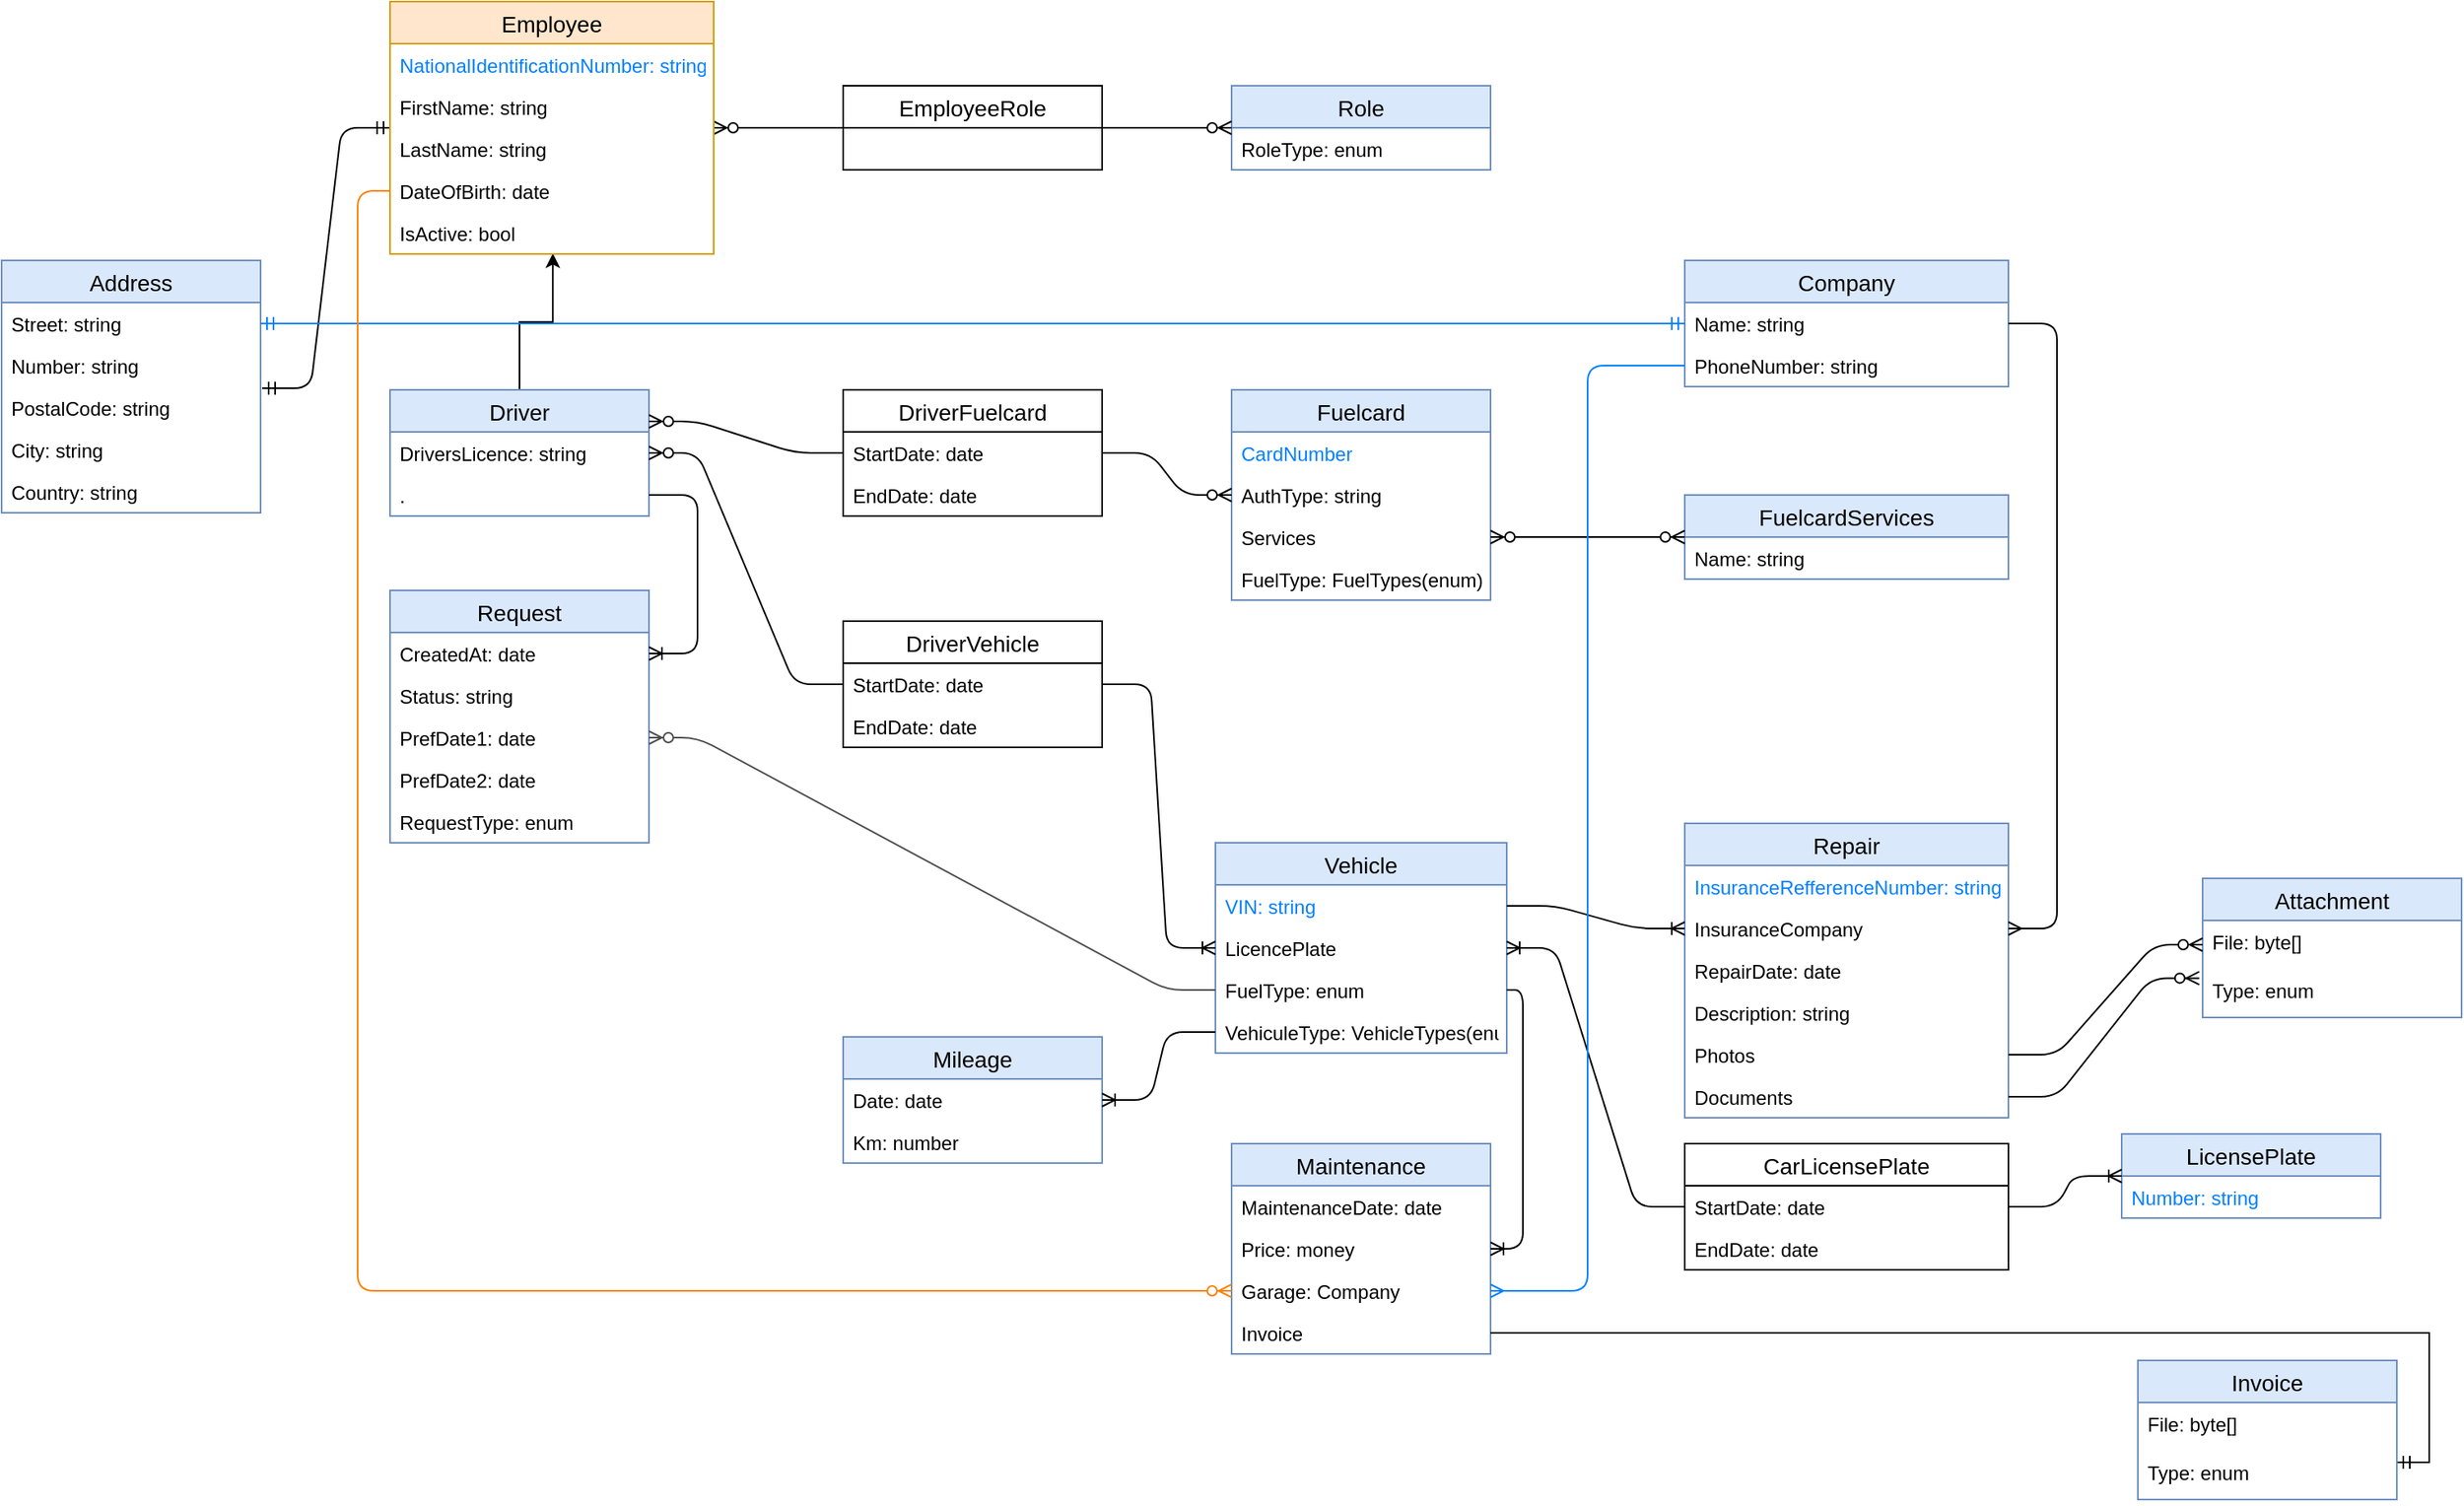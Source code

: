 <mxfile version="14.8.2" type="onedrive"><diagram name="Page-1" id="c4acf3e9-155e-7222-9cf6-157b1a14988f"><mxGraphModel dx="748" dy="2029" grid="1" gridSize="10" guides="1" tooltips="1" connect="1" arrows="1" fold="1" page="1" pageScale="1" pageWidth="827" pageHeight="1169" background="none" math="0" shadow="0"><root><mxCell id="0"/><mxCell id="1" parent="0"/><mxCell id="3hAh322yCiHwsgHd65sa-9" style="edgeStyle=orthogonalEdgeStyle;rounded=0;orthogonalLoop=1;jettySize=auto;html=1;exitX=0.5;exitY=0;exitDx=0;exitDy=0;entryX=0.503;entryY=0.985;entryDx=0;entryDy=0;entryPerimeter=0;fontColor=#000000;endArrow=classic;endFill=1;" parent="1" source="kJI3ekk7e_RKIk44Bg1D-1" target="3hAh322yCiHwsgHd65sa-8" edge="1"><mxGeometry relative="1" as="geometry"/></mxCell><mxCell id="kJI3ekk7e_RKIk44Bg1D-1" value="Driver" style="swimlane;fontStyle=0;childLayout=stackLayout;horizontal=1;startSize=26;fillColor=#dae8fc;horizontalStack=0;resizeParent=1;resizeParentMax=0;resizeLast=0;collapsible=1;marginBottom=0;fontSize=14;strokeColor=#6c8ebf;" parent="1" vertex="1"><mxGeometry x="320" y="160" width="160" height="78" as="geometry"/></mxCell><mxCell id="kJI3ekk7e_RKIk44Bg1D-7" value="  DriversLicence: string" style="text;strokeColor=none;fillColor=none;align=left;verticalAlign=top;spacingLeft=4;spacingRight=4;overflow=hidden;rotatable=0;points=[[0,0.5],[1,0.5]];portConstraint=eastwest;" parent="kJI3ekk7e_RKIk44Bg1D-1" vertex="1"><mxGeometry y="26" width="160" height="26" as="geometry"/></mxCell><mxCell id="3hAh322yCiHwsgHd65sa-13" value="." style="text;strokeColor=none;fillColor=none;align=left;verticalAlign=top;spacingLeft=4;spacingRight=4;overflow=hidden;rotatable=0;points=[[0,0.5],[1,0.5]];portConstraint=eastwest;" parent="kJI3ekk7e_RKIk44Bg1D-1" vertex="1"><mxGeometry y="52" width="160" height="26" as="geometry"/></mxCell><mxCell id="kJI3ekk7e_RKIk44Bg1D-8" value="Vehicle" style="swimlane;fontStyle=0;childLayout=stackLayout;horizontal=1;startSize=26;fillColor=#dae8fc;horizontalStack=0;resizeParent=1;resizeParentMax=0;resizeLast=0;collapsible=1;marginBottom=0;fontSize=14;strokeColor=#6c8ebf;" parent="1" vertex="1"><mxGeometry x="830" y="440" width="180" height="130" as="geometry"/></mxCell><mxCell id="kJI3ekk7e_RKIk44Bg1D-36" value="VIN: string" style="text;strokeColor=none;fillColor=none;align=left;verticalAlign=top;spacingLeft=4;spacingRight=4;overflow=hidden;rotatable=0;points=[[0,0.5],[1,0.5]];portConstraint=eastwest;fontColor=#007FFF;" parent="kJI3ekk7e_RKIk44Bg1D-8" vertex="1"><mxGeometry y="26" width="180" height="26" as="geometry"/></mxCell><mxCell id="kJI3ekk7e_RKIk44Bg1D-10" value="  LicencePlate" style="text;strokeColor=none;fillColor=none;align=left;verticalAlign=top;spacingLeft=4;spacingRight=4;overflow=hidden;rotatable=0;points=[[0,0.5],[1,0.5]];portConstraint=eastwest;" parent="kJI3ekk7e_RKIk44Bg1D-8" vertex="1"><mxGeometry y="52" width="180" height="26" as="geometry"/></mxCell><mxCell id="kJI3ekk7e_RKIk44Bg1D-11" value="  FuelType: enum" style="text;strokeColor=none;fillColor=none;align=left;verticalAlign=top;spacingLeft=4;spacingRight=4;overflow=hidden;rotatable=0;points=[[0,0.5],[1,0.5]];portConstraint=eastwest;" parent="kJI3ekk7e_RKIk44Bg1D-8" vertex="1"><mxGeometry y="78" width="180" height="26" as="geometry"/></mxCell><mxCell id="kJI3ekk7e_RKIk44Bg1D-12" value="  VehiculeType: VehicleTypes(enum)" style="text;strokeColor=none;fillColor=none;align=left;verticalAlign=top;spacingLeft=4;spacingRight=4;overflow=hidden;rotatable=0;points=[[0,0.5],[1,0.5]];portConstraint=eastwest;" parent="kJI3ekk7e_RKIk44Bg1D-8" vertex="1"><mxGeometry y="104" width="180" height="26" as="geometry"/></mxCell><mxCell id="kJI3ekk7e_RKIk44Bg1D-13" value="Fuelcard" style="swimlane;fontStyle=0;childLayout=stackLayout;horizontal=1;startSize=26;fillColor=#dae8fc;horizontalStack=0;resizeParent=1;resizeParentMax=0;resizeLast=0;collapsible=1;marginBottom=0;fontSize=14;strokeColor=#6c8ebf;" parent="1" vertex="1"><mxGeometry x="840" y="160" width="160" height="130" as="geometry"/></mxCell><mxCell id="kJI3ekk7e_RKIk44Bg1D-14" value="  CardNumber" style="text;strokeColor=none;fillColor=none;align=left;verticalAlign=top;spacingLeft=4;spacingRight=4;overflow=hidden;rotatable=0;points=[[0,0.5],[1,0.5]];portConstraint=eastwest;fontColor=#007FFF;" parent="kJI3ekk7e_RKIk44Bg1D-13" vertex="1"><mxGeometry y="26" width="160" height="26" as="geometry"/></mxCell><mxCell id="3hAh322yCiHwsgHd65sa-1" value="  AuthType: string" style="text;strokeColor=none;fillColor=none;align=left;verticalAlign=top;spacingLeft=4;spacingRight=4;overflow=hidden;rotatable=0;points=[[0,0.5],[1,0.5]];portConstraint=eastwest;" parent="kJI3ekk7e_RKIk44Bg1D-13" vertex="1"><mxGeometry y="52" width="160" height="26" as="geometry"/></mxCell><mxCell id="DE37KYeTYbDlRSQ0ddSH-16" value="Services" style="text;strokeColor=none;fillColor=none;align=left;verticalAlign=top;spacingLeft=4;spacingRight=4;overflow=hidden;rotatable=0;points=[[0,0.5],[1,0.5]];portConstraint=eastwest;" parent="kJI3ekk7e_RKIk44Bg1D-13" vertex="1"><mxGeometry y="78" width="160" height="26" as="geometry"/></mxCell><mxCell id="kJI3ekk7e_RKIk44Bg1D-15" value="FuelType: FuelTypes(enum)" style="text;strokeColor=none;fillColor=none;align=left;verticalAlign=top;spacingLeft=4;spacingRight=4;overflow=hidden;rotatable=0;points=[[0,0.5],[1,0.5]];portConstraint=eastwest;" parent="kJI3ekk7e_RKIk44Bg1D-13" vertex="1"><mxGeometry y="104" width="160" height="26" as="geometry"/></mxCell><mxCell id="kJI3ekk7e_RKIk44Bg1D-18" value="Request" style="swimlane;fontStyle=0;childLayout=stackLayout;horizontal=1;startSize=26;fillColor=#dae8fc;horizontalStack=0;resizeParent=1;resizeParentMax=0;resizeLast=0;collapsible=1;marginBottom=0;fontSize=14;strokeColor=#6c8ebf;" parent="1" vertex="1"><mxGeometry x="320" y="284" width="160" height="156" as="geometry"/></mxCell><mxCell id="kJI3ekk7e_RKIk44Bg1D-19" value="  CreatedAt: date" style="text;strokeColor=none;fillColor=none;align=left;verticalAlign=top;spacingLeft=4;spacingRight=4;overflow=hidden;rotatable=0;points=[[0,0.5],[1,0.5]];portConstraint=eastwest;" parent="kJI3ekk7e_RKIk44Bg1D-18" vertex="1"><mxGeometry y="26" width="160" height="26" as="geometry"/></mxCell><mxCell id="kJI3ekk7e_RKIk44Bg1D-21" value="  Status: string" style="text;strokeColor=none;fillColor=none;align=left;verticalAlign=top;spacingLeft=4;spacingRight=4;overflow=hidden;rotatable=0;points=[[0,0.5],[1,0.5]];portConstraint=eastwest;" parent="kJI3ekk7e_RKIk44Bg1D-18" vertex="1"><mxGeometry y="52" width="160" height="26" as="geometry"/></mxCell><mxCell id="DE37KYeTYbDlRSQ0ddSH-15" value="  PrefDate1: date" style="text;strokeColor=none;fillColor=none;align=left;verticalAlign=top;spacingLeft=4;spacingRight=4;overflow=hidden;rotatable=0;points=[[0,0.5],[1,0.5]];portConstraint=eastwest;" parent="kJI3ekk7e_RKIk44Bg1D-18" vertex="1"><mxGeometry y="78" width="160" height="26" as="geometry"/></mxCell><mxCell id="MfgT_uIgY9pMA1QNjFb0-10" value="  PrefDate2: date" style="text;strokeColor=none;fillColor=none;align=left;verticalAlign=top;spacingLeft=4;spacingRight=4;overflow=hidden;rotatable=0;points=[[0,0.5],[1,0.5]];portConstraint=eastwest;" parent="kJI3ekk7e_RKIk44Bg1D-18" vertex="1"><mxGeometry y="104" width="160" height="26" as="geometry"/></mxCell><mxCell id="kJI3ekk7e_RKIk44Bg1D-20" value="RequestType: enum" style="text;strokeColor=none;fillColor=none;align=left;verticalAlign=top;spacingLeft=4;spacingRight=4;overflow=hidden;rotatable=0;points=[[0,0.5],[1,0.5]];portConstraint=eastwest;" parent="kJI3ekk7e_RKIk44Bg1D-18" vertex="1"><mxGeometry y="130" width="160" height="26" as="geometry"/></mxCell><mxCell id="kJI3ekk7e_RKIk44Bg1D-23" value="Maintenance" style="swimlane;fontStyle=0;childLayout=stackLayout;horizontal=1;startSize=26;fillColor=#dae8fc;horizontalStack=0;resizeParent=1;resizeParentMax=0;resizeLast=0;collapsible=1;marginBottom=0;fontSize=14;strokeColor=#6c8ebf;" parent="1" vertex="1"><mxGeometry x="840" y="626" width="160" height="130" as="geometry"/></mxCell><mxCell id="kJI3ekk7e_RKIk44Bg1D-24" value="  MaintenanceDate: date" style="text;strokeColor=none;fillColor=none;align=left;verticalAlign=top;spacingLeft=4;spacingRight=4;overflow=hidden;rotatable=0;points=[[0,0.5],[1,0.5]];portConstraint=eastwest;" parent="kJI3ekk7e_RKIk44Bg1D-23" vertex="1"><mxGeometry y="26" width="160" height="26" as="geometry"/></mxCell><mxCell id="kJI3ekk7e_RKIk44Bg1D-25" value="  Price: money" style="text;strokeColor=none;fillColor=none;align=left;verticalAlign=top;spacingLeft=4;spacingRight=4;overflow=hidden;rotatable=0;points=[[0,0.5],[1,0.5]];portConstraint=eastwest;" parent="kJI3ekk7e_RKIk44Bg1D-23" vertex="1"><mxGeometry y="52" width="160" height="26" as="geometry"/></mxCell><mxCell id="kJI3ekk7e_RKIk44Bg1D-65" value="  Garage: Company" style="text;strokeColor=none;fillColor=none;align=left;verticalAlign=top;spacingLeft=4;spacingRight=4;overflow=hidden;rotatable=0;points=[[0,0.5],[1,0.5]];portConstraint=eastwest;" parent="kJI3ekk7e_RKIk44Bg1D-23" vertex="1"><mxGeometry y="78" width="160" height="26" as="geometry"/></mxCell><mxCell id="kJI3ekk7e_RKIk44Bg1D-26" value="  Invoice" style="text;strokeColor=none;fillColor=none;align=left;verticalAlign=top;spacingLeft=4;spacingRight=4;overflow=hidden;rotatable=0;points=[[0,0.5],[1,0.5]];portConstraint=eastwest;" parent="kJI3ekk7e_RKIk44Bg1D-23" vertex="1"><mxGeometry y="104" width="160" height="26" as="geometry"/></mxCell><mxCell id="kJI3ekk7e_RKIk44Bg1D-27" value="Repair" style="swimlane;fontStyle=0;childLayout=stackLayout;horizontal=1;startSize=26;fillColor=#dae8fc;horizontalStack=0;resizeParent=1;resizeParentMax=0;resizeLast=0;collapsible=1;marginBottom=0;fontSize=14;strokeColor=#6c8ebf;" parent="1" vertex="1"><mxGeometry x="1120" y="428" width="200" height="182" as="geometry"/></mxCell><mxCell id="Ga_iPkPyZHER58-9rKTw-1" value="  InsuranceRefferenceNumber: string" style="text;strokeColor=none;fillColor=none;align=left;verticalAlign=top;spacingLeft=4;spacingRight=4;overflow=hidden;rotatable=0;points=[[0,0.5],[1,0.5]];portConstraint=eastwest;fontColor=#007FFF;" parent="kJI3ekk7e_RKIk44Bg1D-27" vertex="1"><mxGeometry y="26" width="200" height="26" as="geometry"/></mxCell><mxCell id="kJI3ekk7e_RKIk44Bg1D-30" value="InsuranceCompany" style="text;strokeColor=none;fillColor=none;align=left;verticalAlign=top;spacingLeft=4;spacingRight=4;overflow=hidden;rotatable=0;points=[[0,0.5],[1,0.5]];portConstraint=eastwest;" parent="kJI3ekk7e_RKIk44Bg1D-27" vertex="1"><mxGeometry y="52" width="200" height="26" as="geometry"/></mxCell><mxCell id="kJI3ekk7e_RKIk44Bg1D-28" value="  RepairDate: date" style="text;strokeColor=none;fillColor=none;align=left;verticalAlign=top;spacingLeft=4;spacingRight=4;overflow=hidden;rotatable=0;points=[[0,0.5],[1,0.5]];portConstraint=eastwest;" parent="kJI3ekk7e_RKIk44Bg1D-27" vertex="1"><mxGeometry y="78" width="200" height="26" as="geometry"/></mxCell><mxCell id="kJI3ekk7e_RKIk44Bg1D-29" value="  Description: string" style="text;strokeColor=none;fillColor=none;align=left;verticalAlign=top;spacingLeft=4;spacingRight=4;overflow=hidden;rotatable=0;points=[[0,0.5],[1,0.5]];portConstraint=eastwest;" parent="kJI3ekk7e_RKIk44Bg1D-27" vertex="1"><mxGeometry y="104" width="200" height="26" as="geometry"/></mxCell><mxCell id="kJI3ekk7e_RKIk44Bg1D-33" value="  Photos" style="text;strokeColor=none;fillColor=none;align=left;verticalAlign=top;spacingLeft=4;spacingRight=4;overflow=hidden;rotatable=0;points=[[0,0.5],[1,0.5]];portConstraint=eastwest;" parent="kJI3ekk7e_RKIk44Bg1D-27" vertex="1"><mxGeometry y="130" width="200" height="26" as="geometry"/></mxCell><mxCell id="kJI3ekk7e_RKIk44Bg1D-34" value="  Documents" style="text;strokeColor=none;fillColor=none;align=left;verticalAlign=top;spacingLeft=4;spacingRight=4;overflow=hidden;rotatable=0;points=[[0,0.5],[1,0.5]];portConstraint=eastwest;" parent="kJI3ekk7e_RKIk44Bg1D-27" vertex="1"><mxGeometry y="156" width="200" height="26" as="geometry"/></mxCell><mxCell id="kJI3ekk7e_RKIk44Bg1D-61" value="EmployeeRole" style="swimlane;fontStyle=0;childLayout=stackLayout;horizontal=1;startSize=26;horizontalStack=0;resizeParent=1;resizeParentMax=0;resizeLast=0;collapsible=1;marginBottom=0;fontSize=14;" parent="1" vertex="1"><mxGeometry x="600" y="-28" width="160" height="52" as="geometry"/></mxCell><mxCell id="kJI3ekk7e_RKIk44Bg1D-69" value="" style="edgeStyle=entityRelationEdgeStyle;fontSize=12;html=1;endArrow=ERoneToMany;endFill=0;entryX=1;entryY=0.5;entryDx=0;entryDy=0;exitX=1;exitY=0.5;exitDx=0;exitDy=0;" parent="1" source="3hAh322yCiHwsgHd65sa-13" target="kJI3ekk7e_RKIk44Bg1D-19" edge="1"><mxGeometry width="100" height="100" relative="1" as="geometry"><mxPoint x="200" y="464" as="sourcePoint"/><mxPoint x="200" y="750" as="targetPoint"/></mxGeometry></mxCell><mxCell id="kJI3ekk7e_RKIk44Bg1D-70" value="" style="edgeStyle=orthogonalEdgeStyle;fontSize=12;html=1;endArrow=ERoneToMany;endFill=0;exitX=1;exitY=0.5;exitDx=0;exitDy=0;entryX=1;entryY=0.5;entryDx=0;entryDy=0;" parent="1" source="kJI3ekk7e_RKIk44Bg1D-11" target="kJI3ekk7e_RKIk44Bg1D-25" edge="1"><mxGeometry width="100" height="100" relative="1" as="geometry"><mxPoint x="850" y="656" as="sourcePoint"/><mxPoint x="1040" y="600" as="targetPoint"/></mxGeometry></mxCell><mxCell id="kJI3ekk7e_RKIk44Bg1D-71" value="" style="edgeStyle=entityRelationEdgeStyle;fontSize=12;html=1;endArrow=ERzeroToMany;exitX=0;exitY=0.5;exitDx=0;exitDy=0;endFill=1;" parent="1" source="kJI3ekk7e_RKIk44Bg1D-61" target="3hAh322yCiHwsgHd65sa-2" edge="1"><mxGeometry width="100" height="100" relative="1" as="geometry"><mxPoint x="660" y="183" as="sourcePoint"/><mxPoint x="540" y="173" as="targetPoint"/></mxGeometry></mxCell><mxCell id="kJI3ekk7e_RKIk44Bg1D-73" value="" style="edgeStyle=entityRelationEdgeStyle;fontSize=12;html=1;endArrow=ERoneToMany;endFill=0;entryX=0;entryY=0.5;entryDx=0;entryDy=0;" parent="1" source="kJI3ekk7e_RKIk44Bg1D-36" target="kJI3ekk7e_RKIk44Bg1D-30" edge="1"><mxGeometry width="100" height="100" relative="1" as="geometry"><mxPoint x="1120" y="676" as="sourcePoint"/><mxPoint x="1120" y="545" as="targetPoint"/></mxGeometry></mxCell><mxCell id="kJI3ekk7e_RKIk44Bg1D-91" value="Attachment" style="swimlane;fontStyle=0;childLayout=stackLayout;horizontal=1;startSize=26;horizontalStack=0;resizeParent=1;resizeParentMax=0;resizeLast=0;collapsible=1;marginBottom=0;align=center;fontSize=14;fillColor=#dae8fc;strokeColor=#6c8ebf;" parent="1" vertex="1"><mxGeometry x="1440" y="462" width="160" height="86" as="geometry"/></mxCell><mxCell id="kJI3ekk7e_RKIk44Bg1D-93" value="  File: byte[]" style="text;strokeColor=none;fillColor=none;spacingLeft=4;spacingRight=4;overflow=hidden;rotatable=0;points=[[0,0.5],[1,0.5]];portConstraint=eastwest;fontSize=12;" parent="kJI3ekk7e_RKIk44Bg1D-91" vertex="1"><mxGeometry y="26" width="160" height="30" as="geometry"/></mxCell><mxCell id="io05JLYR2qt5BAdgX9wl-1" value="Type: enum" style="text;strokeColor=none;fillColor=none;spacingLeft=4;spacingRight=4;overflow=hidden;rotatable=0;points=[[0,0.5],[1,0.5]];portConstraint=eastwest;fontSize=12;" parent="kJI3ekk7e_RKIk44Bg1D-91" vertex="1"><mxGeometry y="56" width="160" height="30" as="geometry"/></mxCell><mxCell id="kJI3ekk7e_RKIk44Bg1D-94" value="" style="edgeStyle=entityRelationEdgeStyle;fontSize=12;html=1;endArrow=ERzeroToMany;endFill=1;entryX=-0.013;entryY=1.19;entryDx=0;entryDy=0;entryPerimeter=0;" parent="1" source="kJI3ekk7e_RKIk44Bg1D-34" target="kJI3ekk7e_RKIk44Bg1D-93" edge="1"><mxGeometry width="100" height="100" relative="1" as="geometry"><mxPoint x="1340" y="585" as="sourcePoint"/><mxPoint x="1440" y="588" as="targetPoint"/></mxGeometry></mxCell><mxCell id="kJI3ekk7e_RKIk44Bg1D-95" value="" style="edgeStyle=entityRelationEdgeStyle;fontSize=12;html=1;endArrow=ERzeroToMany;endFill=1;" parent="1" source="kJI3ekk7e_RKIk44Bg1D-33" target="kJI3ekk7e_RKIk44Bg1D-93" edge="1"><mxGeometry width="100" height="100" relative="1" as="geometry"><mxPoint x="1390" y="755" as="sourcePoint"/><mxPoint x="1440" y="426" as="targetPoint"/></mxGeometry></mxCell><mxCell id="kJI3ekk7e_RKIk44Bg1D-96" value="CarLicensePlate" style="swimlane;fontStyle=0;childLayout=stackLayout;horizontal=1;startSize=26;horizontalStack=0;resizeParent=1;resizeParentMax=0;resizeLast=0;collapsible=1;marginBottom=0;fontSize=14;" parent="1" vertex="1"><mxGeometry x="1120" y="626" width="200" height="78" as="geometry"/></mxCell><mxCell id="T2s_7ukTR7YaCW_t-fOn-3" value="  StartDate: date" style="text;strokeColor=none;fillColor=none;align=left;verticalAlign=top;spacingLeft=4;spacingRight=4;overflow=hidden;rotatable=0;points=[[0,0.5],[1,0.5]];portConstraint=eastwest;" parent="kJI3ekk7e_RKIk44Bg1D-96" vertex="1"><mxGeometry y="26" width="200" height="26" as="geometry"/></mxCell><mxCell id="T2s_7ukTR7YaCW_t-fOn-4" value="  EndDate: date" style="text;strokeColor=none;fillColor=none;align=left;verticalAlign=top;spacingLeft=4;spacingRight=4;overflow=hidden;rotatable=0;points=[[0,0.5],[1,0.5]];portConstraint=eastwest;" parent="kJI3ekk7e_RKIk44Bg1D-96" vertex="1"><mxGeometry y="52" width="200" height="26" as="geometry"/></mxCell><mxCell id="kJI3ekk7e_RKIk44Bg1D-105" value="Address" style="swimlane;fontStyle=0;childLayout=stackLayout;horizontal=1;startSize=26;fillColor=#dae8fc;horizontalStack=0;resizeParent=1;resizeParentMax=0;resizeLast=0;collapsible=1;marginBottom=0;fontSize=14;strokeColor=#6c8ebf;" parent="1" vertex="1"><mxGeometry x="80" y="80" width="160" height="156" as="geometry"/></mxCell><mxCell id="kJI3ekk7e_RKIk44Bg1D-106" value="  Street: string" style="text;strokeColor=none;fillColor=none;align=left;verticalAlign=top;spacingLeft=4;spacingRight=4;overflow=hidden;rotatable=0;points=[[0,0.5],[1,0.5]];portConstraint=eastwest;" parent="kJI3ekk7e_RKIk44Bg1D-105" vertex="1"><mxGeometry y="26" width="160" height="26" as="geometry"/></mxCell><mxCell id="kJI3ekk7e_RKIk44Bg1D-107" value="  Number: string" style="text;strokeColor=none;fillColor=none;align=left;verticalAlign=top;spacingLeft=4;spacingRight=4;overflow=hidden;rotatable=0;points=[[0,0.5],[1,0.5]];portConstraint=eastwest;" parent="kJI3ekk7e_RKIk44Bg1D-105" vertex="1"><mxGeometry y="52" width="160" height="26" as="geometry"/></mxCell><mxCell id="kJI3ekk7e_RKIk44Bg1D-109" value="PostalCode: string" style="text;strokeColor=none;fillColor=none;align=left;verticalAlign=top;spacingLeft=4;spacingRight=4;overflow=hidden;rotatable=0;points=[[0,0.5],[1,0.5]];portConstraint=eastwest;" parent="kJI3ekk7e_RKIk44Bg1D-105" vertex="1"><mxGeometry y="78" width="160" height="26" as="geometry"/></mxCell><mxCell id="kJI3ekk7e_RKIk44Bg1D-108" value="  City: string" style="text;strokeColor=none;fillColor=none;align=left;verticalAlign=top;spacingLeft=4;spacingRight=4;overflow=hidden;rotatable=0;points=[[0,0.5],[1,0.5]];portConstraint=eastwest;" parent="kJI3ekk7e_RKIk44Bg1D-105" vertex="1"><mxGeometry y="104" width="160" height="26" as="geometry"/></mxCell><mxCell id="MfgT_uIgY9pMA1QNjFb0-9" value="  Country: string" style="text;strokeColor=none;fillColor=none;align=left;verticalAlign=top;spacingLeft=4;spacingRight=4;overflow=hidden;rotatable=0;points=[[0,0.5],[1,0.5]];portConstraint=eastwest;" parent="kJI3ekk7e_RKIk44Bg1D-105" vertex="1"><mxGeometry y="130" width="160" height="26" as="geometry"/></mxCell><mxCell id="kJI3ekk7e_RKIk44Bg1D-110" value="" style="edgeStyle=entityRelationEdgeStyle;fontSize=12;html=1;endArrow=ERmandOne;startArrow=ERmandOne;" parent="1" target="3hAh322yCiHwsgHd65sa-2" edge="1"><mxGeometry width="100" height="100" relative="1" as="geometry"><mxPoint x="241" y="159" as="sourcePoint"/><mxPoint x="320" y="275" as="targetPoint"/></mxGeometry></mxCell><mxCell id="DE37KYeTYbDlRSQ0ddSH-1" value="Company" style="swimlane;fontStyle=0;childLayout=stackLayout;horizontal=1;startSize=26;fillColor=#dae8fc;horizontalStack=0;resizeParent=1;resizeParentMax=0;resizeLast=0;collapsible=1;marginBottom=0;fontSize=14;strokeColor=#6c8ebf;" parent="1" vertex="1"><mxGeometry x="1120" y="80" width="200" height="78" as="geometry"/></mxCell><mxCell id="DE37KYeTYbDlRSQ0ddSH-13" value="  Name: string" style="text;align=left;verticalAlign=top;spacingLeft=4;spacingRight=4;overflow=hidden;rotatable=0;points=[[0,0.5],[1,0.5]];portConstraint=eastwest;" parent="DE37KYeTYbDlRSQ0ddSH-1" vertex="1"><mxGeometry y="26" width="200" height="26" as="geometry"/></mxCell><mxCell id="DE37KYeTYbDlRSQ0ddSH-3" value="  PhoneNumber: string" style="text;strokeColor=none;fillColor=none;align=left;verticalAlign=top;spacingLeft=4;spacingRight=4;overflow=hidden;rotatable=0;points=[[0,0.5],[1,0.5]];portConstraint=eastwest;" parent="DE37KYeTYbDlRSQ0ddSH-1" vertex="1"><mxGeometry y="52" width="200" height="26" as="geometry"/></mxCell><mxCell id="DE37KYeTYbDlRSQ0ddSH-10" value="" style="edgeStyle=entityRelationEdgeStyle;fontSize=12;html=1;endArrow=ERmany;" parent="1" source="DE37KYeTYbDlRSQ0ddSH-1" target="kJI3ekk7e_RKIk44Bg1D-30" edge="1"><mxGeometry width="100" height="100" relative="1" as="geometry"><mxPoint x="1150" y="373" as="sourcePoint"/><mxPoint x="1250" y="273" as="targetPoint"/></mxGeometry></mxCell><mxCell id="DE37KYeTYbDlRSQ0ddSH-11" value="" style="edgeStyle=entityRelationEdgeStyle;fontSize=12;html=1;endArrow=ERmandOne;startArrow=ERmandOne;exitX=1;exitY=0.5;exitDx=0;exitDy=0;entryX=0;entryY=0.5;entryDx=0;entryDy=0;strokeColor=#007FFF;" parent="1" source="kJI3ekk7e_RKIk44Bg1D-106" target="DE37KYeTYbDlRSQ0ddSH-13" edge="1"><mxGeometry width="100" height="100" relative="1" as="geometry"><mxPoint x="760" y="503" as="sourcePoint"/><mxPoint x="860" y="403" as="targetPoint"/></mxGeometry></mxCell><mxCell id="DE37KYeTYbDlRSQ0ddSH-17" value="FuelcardServices" style="swimlane;fontStyle=0;childLayout=stackLayout;horizontal=1;startSize=26;fillColor=#dae8fc;horizontalStack=0;resizeParent=1;resizeParentMax=0;resizeLast=0;collapsible=1;marginBottom=0;fontSize=14;strokeColor=#6c8ebf;" parent="1" vertex="1"><mxGeometry x="1120" y="225" width="200" height="52" as="geometry"/></mxCell><mxCell id="DE37KYeTYbDlRSQ0ddSH-18" value="  Name: string" style="text;strokeColor=none;fillColor=none;align=left;verticalAlign=top;spacingLeft=4;spacingRight=4;overflow=hidden;rotatable=0;points=[[0,0.5],[1,0.5]];portConstraint=eastwest;" parent="DE37KYeTYbDlRSQ0ddSH-17" vertex="1"><mxGeometry y="26" width="200" height="26" as="geometry"/></mxCell><mxCell id="DE37KYeTYbDlRSQ0ddSH-21" value="" style="edgeStyle=entityRelationEdgeStyle;fontSize=12;html=1;endArrow=ERzeroToMany;endFill=1;startArrow=ERzeroToMany;startFill=1;" parent="1" source="DE37KYeTYbDlRSQ0ddSH-17" target="DE37KYeTYbDlRSQ0ddSH-16" edge="1"><mxGeometry width="100" height="100" relative="1" as="geometry"><mxPoint x="1050" y="295" as="sourcePoint"/><mxPoint x="1100" y="365" as="targetPoint"/></mxGeometry></mxCell><mxCell id="DE37KYeTYbDlRSQ0ddSH-22" value="DriverFuelcard" style="swimlane;fontStyle=0;childLayout=stackLayout;horizontal=1;startSize=26;fillColor=none;horizontalStack=0;resizeParent=1;resizeParentMax=0;resizeLast=0;collapsible=1;marginBottom=0;fontSize=14;" parent="1" vertex="1"><mxGeometry x="600" y="160" width="160" height="78" as="geometry"/></mxCell><mxCell id="DE37KYeTYbDlRSQ0ddSH-23" value="  StartDate: date" style="text;strokeColor=none;fillColor=none;align=left;verticalAlign=top;spacingLeft=4;spacingRight=4;overflow=hidden;rotatable=0;points=[[0,0.5],[1,0.5]];portConstraint=eastwest;" parent="DE37KYeTYbDlRSQ0ddSH-22" vertex="1"><mxGeometry y="26" width="160" height="26" as="geometry"/></mxCell><mxCell id="DE37KYeTYbDlRSQ0ddSH-25" value="  EndDate: date" style="text;strokeColor=none;fillColor=none;align=left;verticalAlign=top;spacingLeft=4;spacingRight=4;overflow=hidden;rotatable=0;points=[[0,0.5],[1,0.5]];portConstraint=eastwest;" parent="DE37KYeTYbDlRSQ0ddSH-22" vertex="1"><mxGeometry y="52" width="160" height="26" as="geometry"/></mxCell><mxCell id="DE37KYeTYbDlRSQ0ddSH-26" value="" style="edgeStyle=entityRelationEdgeStyle;fontSize=12;html=1;endArrow=ERzeroToMany;endFill=1;entryX=1;entryY=0.25;entryDx=0;entryDy=0;" parent="1" source="DE37KYeTYbDlRSQ0ddSH-22" target="kJI3ekk7e_RKIk44Bg1D-1" edge="1"><mxGeometry width="100" height="100" relative="1" as="geometry"><mxPoint x="160" y="463" as="sourcePoint"/><mxPoint x="480" y="199" as="targetPoint"/></mxGeometry></mxCell><mxCell id="DE37KYeTYbDlRSQ0ddSH-27" value="" style="edgeStyle=entityRelationEdgeStyle;fontSize=12;html=1;endArrow=ERzeroToMany;endFill=1;" parent="1" source="DE37KYeTYbDlRSQ0ddSH-22" target="kJI3ekk7e_RKIk44Bg1D-13" edge="1"><mxGeometry width="100" height="100" relative="1" as="geometry"><mxPoint x="840" y="263" as="sourcePoint"/><mxPoint x="940" y="163" as="targetPoint"/></mxGeometry></mxCell><mxCell id="DE37KYeTYbDlRSQ0ddSH-28" value="DriverVehicle" style="swimlane;fontStyle=0;childLayout=stackLayout;horizontal=1;startSize=26;fillColor=none;horizontalStack=0;resizeParent=1;resizeParentMax=0;resizeLast=0;collapsible=1;marginBottom=0;fontSize=14;" parent="1" vertex="1"><mxGeometry x="600" y="303" width="160" height="78" as="geometry"/></mxCell><mxCell id="DE37KYeTYbDlRSQ0ddSH-32" value="  StartDate: date" style="text;strokeColor=none;fillColor=none;align=left;verticalAlign=top;spacingLeft=4;spacingRight=4;overflow=hidden;rotatable=0;points=[[0,0.5],[1,0.5]];portConstraint=eastwest;" parent="DE37KYeTYbDlRSQ0ddSH-28" vertex="1"><mxGeometry y="26" width="160" height="26" as="geometry"/></mxCell><mxCell id="DE37KYeTYbDlRSQ0ddSH-33" value="  EndDate: date" style="text;strokeColor=none;fillColor=none;align=left;verticalAlign=top;spacingLeft=4;spacingRight=4;overflow=hidden;rotatable=0;points=[[0,0.5],[1,0.5]];portConstraint=eastwest;" parent="DE37KYeTYbDlRSQ0ddSH-28" vertex="1"><mxGeometry y="52" width="160" height="26" as="geometry"/></mxCell><mxCell id="DE37KYeTYbDlRSQ0ddSH-35" value="" style="edgeStyle=entityRelationEdgeStyle;fontSize=12;html=1;endArrow=ERzeroToMany;endFill=1;" parent="1" source="DE37KYeTYbDlRSQ0ddSH-28" target="kJI3ekk7e_RKIk44Bg1D-1" edge="1"><mxGeometry width="100" height="100" relative="1" as="geometry"><mxPoint x="600" y="653" as="sourcePoint"/><mxPoint x="700" y="553" as="targetPoint"/></mxGeometry></mxCell><mxCell id="DE37KYeTYbDlRSQ0ddSH-36" value="" style="edgeStyle=entityRelationEdgeStyle;fontSize=12;html=1;endArrow=ERoneToMany;" parent="1" source="DE37KYeTYbDlRSQ0ddSH-28" target="kJI3ekk7e_RKIk44Bg1D-8" edge="1"><mxGeometry width="100" height="100" relative="1" as="geometry"><mxPoint x="700" y="663" as="sourcePoint"/><mxPoint x="800" y="563" as="targetPoint"/></mxGeometry></mxCell><mxCell id="T2s_7ukTR7YaCW_t-fOn-1" value="LicensePlate" style="swimlane;fontStyle=0;childLayout=stackLayout;horizontal=1;startSize=26;fillColor=#dae8fc;horizontalStack=0;resizeParent=1;resizeParentMax=0;resizeLast=0;collapsible=1;marginBottom=0;fontSize=14;strokeColor=#6c8ebf;" parent="1" vertex="1"><mxGeometry x="1390" y="620" width="160" height="52" as="geometry"/></mxCell><mxCell id="T2s_7ukTR7YaCW_t-fOn-2" value="Number: string" style="text;strokeColor=none;fillColor=none;align=left;verticalAlign=top;spacingLeft=4;spacingRight=4;overflow=hidden;rotatable=0;points=[[0,0.5],[1,0.5]];portConstraint=eastwest;fontColor=#007FFF;" parent="T2s_7ukTR7YaCW_t-fOn-1" vertex="1"><mxGeometry y="26" width="160" height="26" as="geometry"/></mxCell><mxCell id="T2s_7ukTR7YaCW_t-fOn-6" value="" style="edgeStyle=entityRelationEdgeStyle;fontSize=12;html=1;endArrow=ERoneToMany;" parent="1" source="kJI3ekk7e_RKIk44Bg1D-96" target="kJI3ekk7e_RKIk44Bg1D-10" edge="1"><mxGeometry width="100" height="100" relative="1" as="geometry"><mxPoint x="980" y="873" as="sourcePoint"/><mxPoint x="1080" y="773" as="targetPoint"/></mxGeometry></mxCell><mxCell id="T2s_7ukTR7YaCW_t-fOn-7" value="" style="edgeStyle=entityRelationEdgeStyle;fontSize=12;html=1;endArrow=ERoneToMany;" parent="1" source="kJI3ekk7e_RKIk44Bg1D-96" target="T2s_7ukTR7YaCW_t-fOn-1" edge="1"><mxGeometry width="100" height="100" relative="1" as="geometry"><mxPoint x="1310" y="873" as="sourcePoint"/><mxPoint x="1410" y="773" as="targetPoint"/></mxGeometry></mxCell><mxCell id="T2s_7ukTR7YaCW_t-fOn-8" value="Role" style="swimlane;fontStyle=0;childLayout=stackLayout;horizontal=1;startSize=26;fillColor=#dae8fc;horizontalStack=0;resizeParent=1;resizeParentMax=0;resizeLast=0;collapsible=1;marginBottom=0;fontSize=14;strokeColor=#6c8ebf;" parent="1" vertex="1"><mxGeometry x="840" y="-28" width="160" height="52" as="geometry"/></mxCell><mxCell id="T2s_7ukTR7YaCW_t-fOn-9" value="  RoleType: enum" style="text;strokeColor=none;fillColor=none;align=left;verticalAlign=top;spacingLeft=4;spacingRight=4;overflow=hidden;rotatable=0;points=[[0,0.5],[1,0.5]];portConstraint=eastwest;" parent="T2s_7ukTR7YaCW_t-fOn-8" vertex="1"><mxGeometry y="26" width="160" height="26" as="geometry"/></mxCell><mxCell id="T2s_7ukTR7YaCW_t-fOn-11" value="" style="edgeStyle=entityRelationEdgeStyle;fontSize=12;html=1;endArrow=ERzeroToMany;exitX=1;exitY=0.5;exitDx=0;exitDy=0;endFill=1;" parent="1" source="kJI3ekk7e_RKIk44Bg1D-61" target="T2s_7ukTR7YaCW_t-fOn-8" edge="1"><mxGeometry width="100" height="100" relative="1" as="geometry"><mxPoint x="730" y="-147" as="sourcePoint"/><mxPoint x="830" y="-247" as="targetPoint"/></mxGeometry></mxCell><mxCell id="T2s_7ukTR7YaCW_t-fOn-12" value="Mileage" style="swimlane;fontStyle=0;childLayout=stackLayout;horizontal=1;startSize=26;fillColor=#dae8fc;horizontalStack=0;resizeParent=1;resizeParentMax=0;resizeLast=0;collapsible=1;marginBottom=0;strokeColor=#6c8ebf;fontSize=14;" parent="1" vertex="1"><mxGeometry x="600" y="560" width="160" height="78" as="geometry"/></mxCell><mxCell id="T2s_7ukTR7YaCW_t-fOn-13" value="  Date: date" style="text;strokeColor=none;fillColor=none;align=left;verticalAlign=top;spacingLeft=4;spacingRight=4;overflow=hidden;rotatable=0;points=[[0,0.5],[1,0.5]];portConstraint=eastwest;" parent="T2s_7ukTR7YaCW_t-fOn-12" vertex="1"><mxGeometry y="26" width="160" height="26" as="geometry"/></mxCell><mxCell id="T2s_7ukTR7YaCW_t-fOn-14" value="Km: number" style="text;strokeColor=none;fillColor=none;align=left;verticalAlign=top;spacingLeft=4;spacingRight=4;overflow=hidden;rotatable=0;points=[[0,0.5],[1,0.5]];portConstraint=eastwest;" parent="T2s_7ukTR7YaCW_t-fOn-12" vertex="1"><mxGeometry y="52" width="160" height="26" as="geometry"/></mxCell><mxCell id="T2s_7ukTR7YaCW_t-fOn-16" value="" style="edgeStyle=entityRelationEdgeStyle;fontSize=12;html=1;endArrow=ERoneToMany;exitX=0;exitY=0.5;exitDx=0;exitDy=0;entryX=1;entryY=0.5;entryDx=0;entryDy=0;" parent="1" source="kJI3ekk7e_RKIk44Bg1D-12" target="T2s_7ukTR7YaCW_t-fOn-13" edge="1"><mxGeometry width="100" height="100" relative="1" as="geometry"><mxPoint x="620" y="810" as="sourcePoint"/><mxPoint x="720" y="710" as="targetPoint"/></mxGeometry></mxCell><mxCell id="MfgT_uIgY9pMA1QNjFb0-6" style="edgeStyle=orthogonalEdgeStyle;rounded=1;orthogonalLoop=1;jettySize=auto;html=1;exitX=1;exitY=0.5;exitDx=0;exitDy=0;startArrow=ERmany;startFill=0;endArrow=none;endFill=0;strokeColor=#007FFF;" parent="1" source="kJI3ekk7e_RKIk44Bg1D-65" target="DE37KYeTYbDlRSQ0ddSH-3" edge="1"><mxGeometry relative="1" as="geometry"><mxPoint x="1120" y="145" as="targetPoint"/></mxGeometry></mxCell><mxCell id="MfgT_uIgY9pMA1QNjFb0-8" value="" style="edgeStyle=entityRelationEdgeStyle;fontSize=12;html=1;endArrow=ERzeroToMany;endFill=1;strokeColor=#4D4D4D;exitX=0;exitY=0.5;exitDx=0;exitDy=0;entryX=1;entryY=0.5;entryDx=0;entryDy=0;" parent="1" source="kJI3ekk7e_RKIk44Bg1D-11" target="DE37KYeTYbDlRSQ0ddSH-15" edge="1"><mxGeometry width="100" height="100" relative="1" as="geometry"><mxPoint x="580" y="870" as="sourcePoint"/><mxPoint x="480" y="582" as="targetPoint"/></mxGeometry></mxCell><mxCell id="3hAh322yCiHwsgHd65sa-2" value="Employee" style="swimlane;fontStyle=0;childLayout=stackLayout;horizontal=1;startSize=26;fillColor=#ffe6cc;horizontalStack=0;resizeParent=1;resizeParentMax=0;resizeLast=0;collapsible=1;marginBottom=0;fontSize=14;strokeColor=#d79b00;" parent="1" vertex="1"><mxGeometry x="320" y="-80" width="200" height="156" as="geometry"/></mxCell><mxCell id="3hAh322yCiHwsgHd65sa-3" value="NationalIdentificationNumber: string" style="text;strokeColor=none;fillColor=none;align=left;verticalAlign=top;spacingLeft=4;spacingRight=4;overflow=hidden;rotatable=0;points=[[0,0.5],[1,0.5]];portConstraint=eastwest;fontColor=#007FFF;" parent="3hAh322yCiHwsgHd65sa-2" vertex="1"><mxGeometry y="26" width="200" height="26" as="geometry"/></mxCell><mxCell id="3hAh322yCiHwsgHd65sa-4" value="  FirstName: string" style="text;strokeColor=none;fillColor=none;align=left;verticalAlign=top;spacingLeft=4;spacingRight=4;overflow=hidden;rotatable=0;points=[[0,0.5],[1,0.5]];portConstraint=eastwest;" parent="3hAh322yCiHwsgHd65sa-2" vertex="1"><mxGeometry y="52" width="200" height="26" as="geometry"/></mxCell><mxCell id="3hAh322yCiHwsgHd65sa-5" value="  LastName: string" style="text;strokeColor=none;fillColor=none;align=left;verticalAlign=top;spacingLeft=4;spacingRight=4;overflow=hidden;rotatable=0;points=[[0,0.5],[1,0.5]];portConstraint=eastwest;" parent="3hAh322yCiHwsgHd65sa-2" vertex="1"><mxGeometry y="78" width="200" height="26" as="geometry"/></mxCell><mxCell id="3hAh322yCiHwsgHd65sa-6" value="  DateOfBirth: date" style="text;strokeColor=none;fillColor=none;align=left;verticalAlign=top;spacingLeft=4;spacingRight=4;overflow=hidden;rotatable=0;points=[[0,0.5],[1,0.5]];portConstraint=eastwest;" parent="3hAh322yCiHwsgHd65sa-2" vertex="1"><mxGeometry y="104" width="200" height="26" as="geometry"/></mxCell><mxCell id="3hAh322yCiHwsgHd65sa-8" value="  IsActive: bool" style="text;strokeColor=none;fillColor=none;align=left;verticalAlign=top;spacingLeft=4;spacingRight=4;overflow=hidden;rotatable=0;points=[[0,0.5],[1,0.5]];portConstraint=eastwest;" parent="3hAh322yCiHwsgHd65sa-2" vertex="1"><mxGeometry y="130" width="200" height="26" as="geometry"/></mxCell><mxCell id="3hAh322yCiHwsgHd65sa-11" style="edgeStyle=orthogonalEdgeStyle;rounded=1;orthogonalLoop=1;jettySize=auto;html=1;exitX=0;exitY=0.5;exitDx=0;exitDy=0;entryX=0;entryY=0.5;entryDx=0;entryDy=0;fontColor=#000000;endArrow=ERzeroToMany;endFill=1;strokeColor=#FF8000;" parent="1" source="3hAh322yCiHwsgHd65sa-6" target="kJI3ekk7e_RKIk44Bg1D-65" edge="1"><mxGeometry relative="1" as="geometry"/></mxCell><mxCell id="io05JLYR2qt5BAdgX9wl-7" style="edgeStyle=orthogonalEdgeStyle;rounded=0;orthogonalLoop=1;jettySize=auto;html=1;exitX=1;exitY=0.5;exitDx=0;exitDy=0;endArrow=ERmandOne;endFill=0;" parent="1" source="kJI3ekk7e_RKIk44Bg1D-26" target="o41NxRrVAmc34_EJl-j1-1" edge="1"><mxGeometry relative="1" as="geometry"><Array as="points"><mxPoint x="1580" y="743"/><mxPoint x="1580" y="823"/></Array></mxGeometry></mxCell><mxCell id="o41NxRrVAmc34_EJl-j1-1" value="Invoice" style="swimlane;fontStyle=0;childLayout=stackLayout;horizontal=1;startSize=26;horizontalStack=0;resizeParent=1;resizeParentMax=0;resizeLast=0;collapsible=1;marginBottom=0;align=center;fontSize=14;fillColor=#dae8fc;strokeColor=#6c8ebf;" vertex="1" parent="1"><mxGeometry x="1400" y="760" width="160" height="86" as="geometry"/></mxCell><mxCell id="o41NxRrVAmc34_EJl-j1-2" value="  File: byte[]" style="text;strokeColor=none;fillColor=none;spacingLeft=4;spacingRight=4;overflow=hidden;rotatable=0;points=[[0,0.5],[1,0.5]];portConstraint=eastwest;fontSize=12;" vertex="1" parent="o41NxRrVAmc34_EJl-j1-1"><mxGeometry y="26" width="160" height="30" as="geometry"/></mxCell><mxCell id="o41NxRrVAmc34_EJl-j1-3" value="Type: enum" style="text;strokeColor=none;fillColor=none;spacingLeft=4;spacingRight=4;overflow=hidden;rotatable=0;points=[[0,0.5],[1,0.5]];portConstraint=eastwest;fontSize=12;" vertex="1" parent="o41NxRrVAmc34_EJl-j1-1"><mxGeometry y="56" width="160" height="30" as="geometry"/></mxCell></root></mxGraphModel></diagram></mxfile>